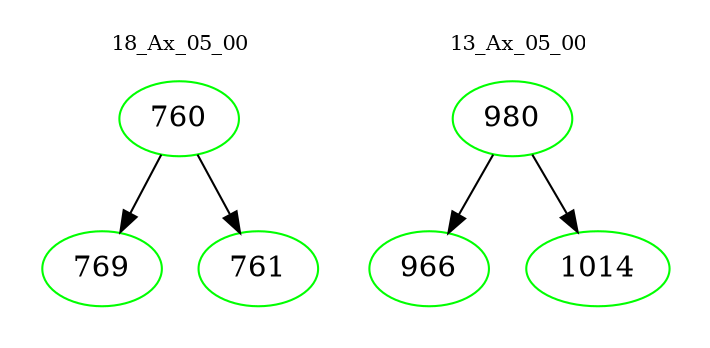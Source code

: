 digraph{
subgraph cluster_0 {
color = white
label = "18_Ax_05_00";
fontsize=10;
T0_760 [label="760", color="green"]
T0_760 -> T0_769 [color="black"]
T0_769 [label="769", color="green"]
T0_760 -> T0_761 [color="black"]
T0_761 [label="761", color="green"]
}
subgraph cluster_1 {
color = white
label = "13_Ax_05_00";
fontsize=10;
T1_980 [label="980", color="green"]
T1_980 -> T1_966 [color="black"]
T1_966 [label="966", color="green"]
T1_980 -> T1_1014 [color="black"]
T1_1014 [label="1014", color="green"]
}
}
